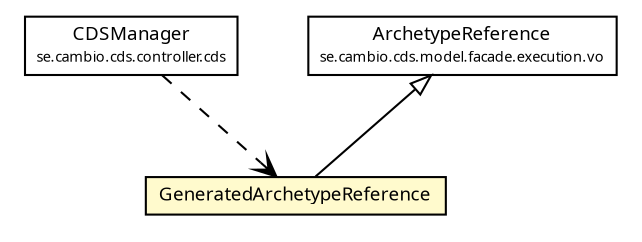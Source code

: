 #!/usr/local/bin/dot
#
# Class diagram 
# Generated by UMLGraph version R5_6 (http://www.umlgraph.org/)
#

digraph G {
	edge [fontname="Trebuchet MS",fontsize=10,labelfontname="Trebuchet MS",labelfontsize=10];
	node [fontname="Trebuchet MS",fontsize=10,shape=plaintext];
	nodesep=0.25;
	ranksep=0.5;
	// se.cambio.cds.controller.cds.CDSManager
	c207934 [label=<<table title="se.cambio.cds.controller.cds.CDSManager" border="0" cellborder="1" cellspacing="0" cellpadding="2" port="p" href="../cds/CDSManager.html">
		<tr><td><table border="0" cellspacing="0" cellpadding="1">
<tr><td align="center" balign="center"><font face="Trebuchet MS"> CDSManager </font></td></tr>
<tr><td align="center" balign="center"><font face="Trebuchet MS" point-size="7.0"> se.cambio.cds.controller.cds </font></td></tr>
		</table></td></tr>
		</table>>, URL="../cds/CDSManager.html", fontname="Trebuchet MS", fontcolor="black", fontsize=9.0];
	// se.cambio.cds.controller.guide.GeneratedArchetypeReference
	c207945 [label=<<table title="se.cambio.cds.controller.guide.GeneratedArchetypeReference" border="0" cellborder="1" cellspacing="0" cellpadding="2" port="p" bgcolor="lemonChiffon" href="./GeneratedArchetypeReference.html">
		<tr><td><table border="0" cellspacing="0" cellpadding="1">
<tr><td align="center" balign="center"><font face="Trebuchet MS"> GeneratedArchetypeReference </font></td></tr>
		</table></td></tr>
		</table>>, URL="./GeneratedArchetypeReference.html", fontname="Trebuchet MS", fontcolor="black", fontsize=9.0];
	// se.cambio.cds.model.facade.execution.vo.ArchetypeReference
	c207994 [label=<<table title="se.cambio.cds.model.facade.execution.vo.ArchetypeReference" border="0" cellborder="1" cellspacing="0" cellpadding="2" port="p" href="../../model/facade/execution/vo/ArchetypeReference.html">
		<tr><td><table border="0" cellspacing="0" cellpadding="1">
<tr><td align="center" balign="center"><font face="Trebuchet MS"> ArchetypeReference </font></td></tr>
<tr><td align="center" balign="center"><font face="Trebuchet MS" point-size="7.0"> se.cambio.cds.model.facade.execution.vo </font></td></tr>
		</table></td></tr>
		</table>>, URL="../../model/facade/execution/vo/ArchetypeReference.html", fontname="Trebuchet MS", fontcolor="black", fontsize=9.0];
	//se.cambio.cds.controller.guide.GeneratedArchetypeReference extends se.cambio.cds.model.facade.execution.vo.ArchetypeReference
	c207994:p -> c207945:p [dir=back,arrowtail=empty];
	// se.cambio.cds.controller.cds.CDSManager DEPEND se.cambio.cds.controller.guide.GeneratedArchetypeReference
	c207934:p -> c207945:p [taillabel="", label="", headlabel="", fontname="Trebuchet MS", fontcolor="black", fontsize=10.0, color="black", arrowhead=open, style=dashed];
}

